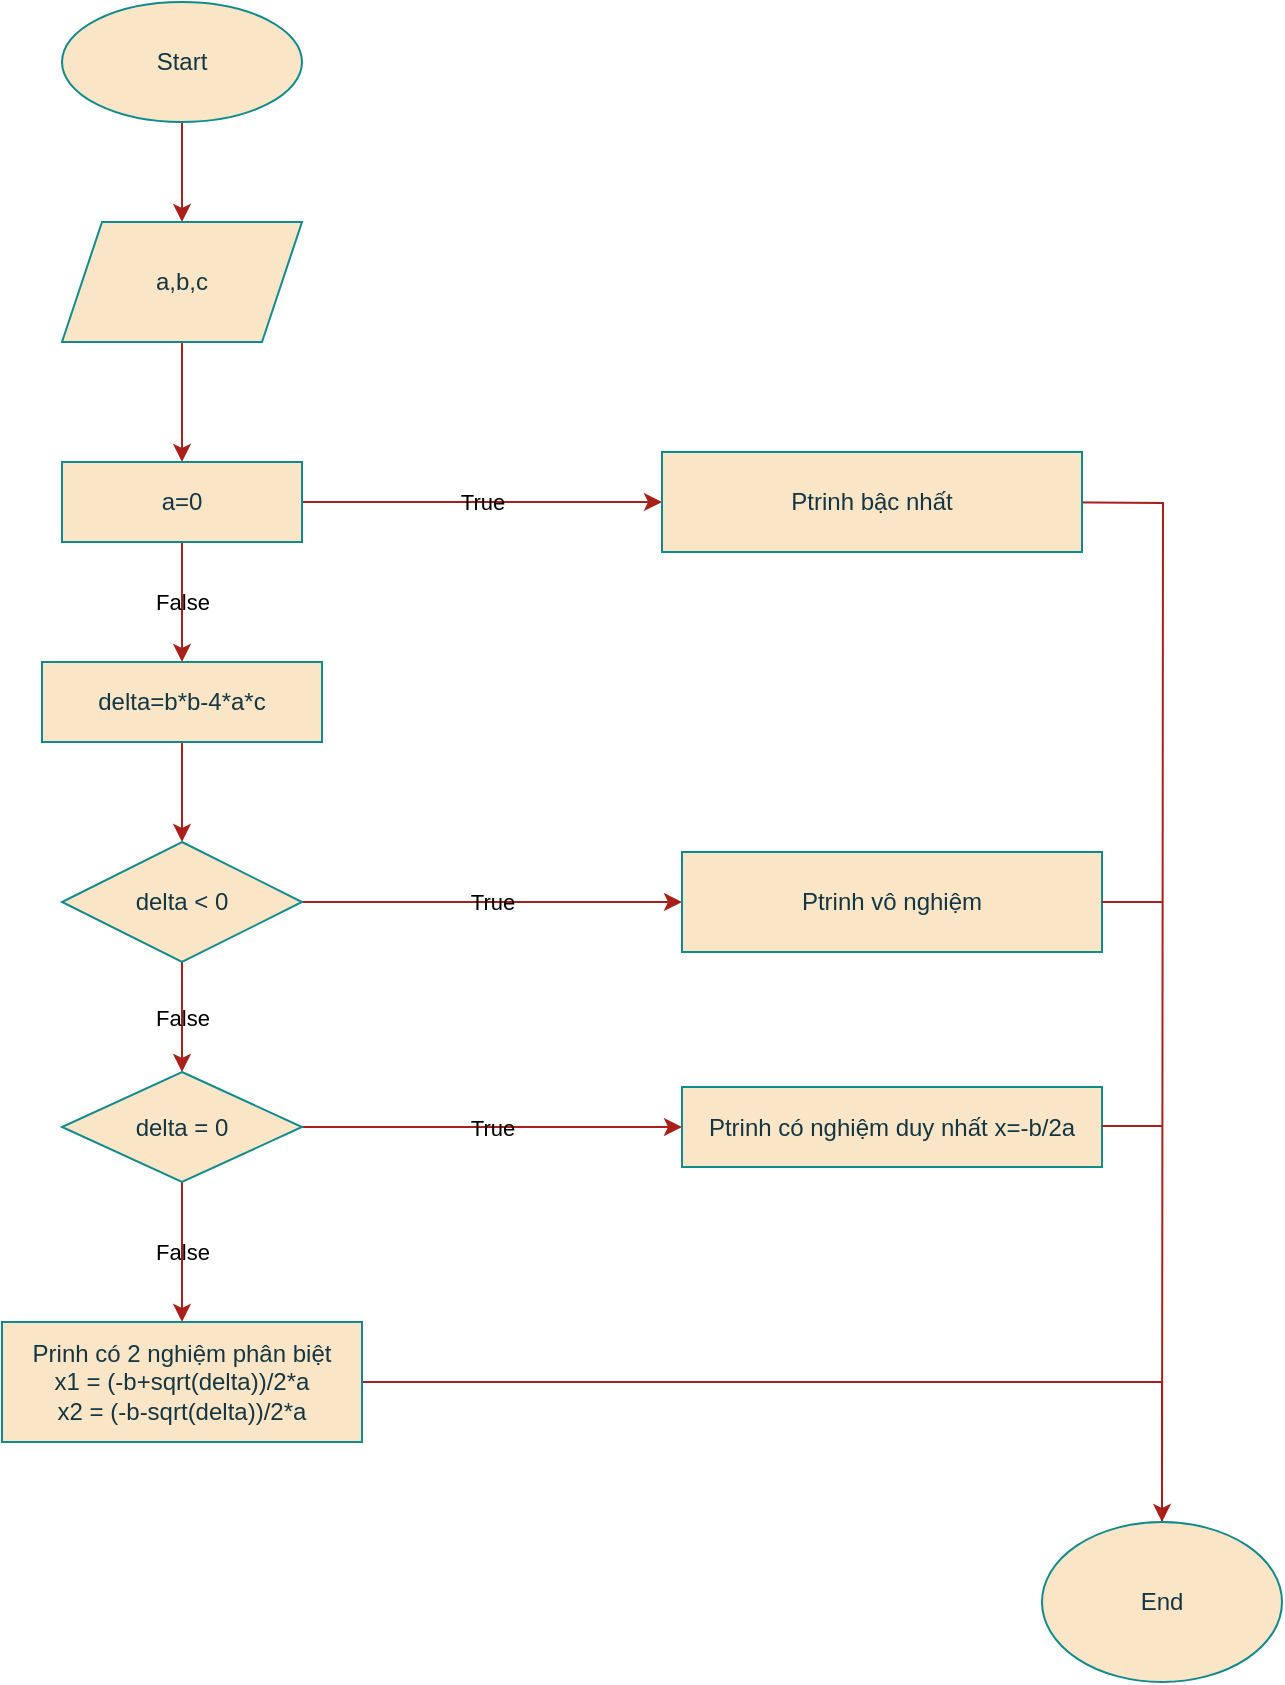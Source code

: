 <mxfile version="22.0.8" type="device">
  <diagram id="C5RBs43oDa-KdzZeNtuy" name="Page-1">
    <mxGraphModel dx="794" dy="480" grid="1" gridSize="10" guides="1" tooltips="1" connect="1" arrows="1" fold="1" page="1" pageScale="1" pageWidth="827" pageHeight="1169" math="0" shadow="0">
      <root>
        <mxCell id="WIyWlLk6GJQsqaUBKTNV-0" />
        <mxCell id="WIyWlLk6GJQsqaUBKTNV-1" parent="WIyWlLk6GJQsqaUBKTNV-0" />
        <mxCell id="IIQTB9HLHV8wHG8E3kd3-2" value="" style="edgeStyle=orthogonalEdgeStyle;rounded=0;orthogonalLoop=1;jettySize=auto;html=1;labelBackgroundColor=none;strokeColor=#A8201A;fontColor=default;" parent="WIyWlLk6GJQsqaUBKTNV-1" source="IIQTB9HLHV8wHG8E3kd3-0" target="IIQTB9HLHV8wHG8E3kd3-1" edge="1">
          <mxGeometry relative="1" as="geometry" />
        </mxCell>
        <mxCell id="IIQTB9HLHV8wHG8E3kd3-0" value="Start" style="ellipse;whiteSpace=wrap;html=1;labelBackgroundColor=none;fillColor=#FAE5C7;strokeColor=#0F8B8D;fontColor=#143642;" parent="WIyWlLk6GJQsqaUBKTNV-1" vertex="1">
          <mxGeometry x="190" y="10" width="120" height="60" as="geometry" />
        </mxCell>
        <mxCell id="IIQTB9HLHV8wHG8E3kd3-4" value="" style="edgeStyle=orthogonalEdgeStyle;rounded=0;orthogonalLoop=1;jettySize=auto;html=1;labelBackgroundColor=none;strokeColor=#A8201A;fontColor=default;" parent="WIyWlLk6GJQsqaUBKTNV-1" source="IIQTB9HLHV8wHG8E3kd3-1" target="IIQTB9HLHV8wHG8E3kd3-3" edge="1">
          <mxGeometry relative="1" as="geometry" />
        </mxCell>
        <mxCell id="IIQTB9HLHV8wHG8E3kd3-1" value="a,b,c" style="shape=parallelogram;perimeter=parallelogramPerimeter;whiteSpace=wrap;html=1;fixedSize=1;labelBackgroundColor=none;fillColor=#FAE5C7;strokeColor=#0F8B8D;fontColor=#143642;" parent="WIyWlLk6GJQsqaUBKTNV-1" vertex="1">
          <mxGeometry x="190" y="120" width="120" height="60" as="geometry" />
        </mxCell>
        <mxCell id="IIQTB9HLHV8wHG8E3kd3-9" value="False" style="edgeStyle=orthogonalEdgeStyle;rounded=0;orthogonalLoop=1;jettySize=auto;html=1;labelBackgroundColor=none;strokeColor=#A8201A;fontColor=default;" parent="WIyWlLk6GJQsqaUBKTNV-1" source="IIQTB9HLHV8wHG8E3kd3-3" target="IIQTB9HLHV8wHG8E3kd3-8" edge="1">
          <mxGeometry relative="1" as="geometry" />
        </mxCell>
        <mxCell id="IIQTB9HLHV8wHG8E3kd3-32" value="True" style="edgeStyle=orthogonalEdgeStyle;rounded=0;orthogonalLoop=1;jettySize=auto;html=1;entryX=0;entryY=0.5;entryDx=0;entryDy=0;labelBackgroundColor=none;strokeColor=#A8201A;fontColor=default;" parent="WIyWlLk6GJQsqaUBKTNV-1" source="IIQTB9HLHV8wHG8E3kd3-3" target="IIQTB9HLHV8wHG8E3kd3-5" edge="1">
          <mxGeometry relative="1" as="geometry">
            <mxPoint x="460" y="260" as="targetPoint" />
          </mxGeometry>
        </mxCell>
        <mxCell id="IIQTB9HLHV8wHG8E3kd3-3" value="a=0" style="rounded=0;whiteSpace=wrap;html=1;labelBackgroundColor=none;fillColor=#FAE5C7;strokeColor=#0F8B8D;fontColor=#143642;" parent="WIyWlLk6GJQsqaUBKTNV-1" vertex="1">
          <mxGeometry x="190" y="240" width="120" height="40" as="geometry" />
        </mxCell>
        <mxCell id="IIQTB9HLHV8wHG8E3kd3-24" style="edgeStyle=orthogonalEdgeStyle;rounded=0;orthogonalLoop=1;jettySize=auto;html=1;labelBackgroundColor=none;strokeColor=#A8201A;fontColor=default;" parent="WIyWlLk6GJQsqaUBKTNV-1" edge="1">
          <mxGeometry relative="1" as="geometry">
            <mxPoint x="740" y="780" as="targetPoint" />
            <mxPoint x="670" y="260" as="sourcePoint" />
          </mxGeometry>
        </mxCell>
        <mxCell id="IIQTB9HLHV8wHG8E3kd3-5" value="Ptrinh bậc nhất" style="rounded=0;whiteSpace=wrap;html=1;labelBackgroundColor=none;fillColor=#FAE5C7;strokeColor=#0F8B8D;fontColor=#143642;" parent="WIyWlLk6GJQsqaUBKTNV-1" vertex="1">
          <mxGeometry x="490" y="235" width="210" height="50" as="geometry" />
        </mxCell>
        <mxCell id="IIQTB9HLHV8wHG8E3kd3-11" value="" style="edgeStyle=orthogonalEdgeStyle;rounded=0;orthogonalLoop=1;jettySize=auto;html=1;labelBackgroundColor=none;strokeColor=#A8201A;fontColor=default;" parent="WIyWlLk6GJQsqaUBKTNV-1" source="IIQTB9HLHV8wHG8E3kd3-8" target="IIQTB9HLHV8wHG8E3kd3-10" edge="1">
          <mxGeometry relative="1" as="geometry" />
        </mxCell>
        <mxCell id="IIQTB9HLHV8wHG8E3kd3-8" value="delta=b*b-4*a*c" style="rounded=0;whiteSpace=wrap;html=1;labelBackgroundColor=none;fillColor=#FAE5C7;strokeColor=#0F8B8D;fontColor=#143642;" parent="WIyWlLk6GJQsqaUBKTNV-1" vertex="1">
          <mxGeometry x="180" y="340" width="140" height="40" as="geometry" />
        </mxCell>
        <mxCell id="IIQTB9HLHV8wHG8E3kd3-13" value="True" style="edgeStyle=orthogonalEdgeStyle;rounded=0;orthogonalLoop=1;jettySize=auto;html=1;entryX=0;entryY=0.5;entryDx=0;entryDy=0;labelBackgroundColor=none;strokeColor=#A8201A;fontColor=default;" parent="WIyWlLk6GJQsqaUBKTNV-1" source="IIQTB9HLHV8wHG8E3kd3-10" target="IIQTB9HLHV8wHG8E3kd3-12" edge="1">
          <mxGeometry relative="1" as="geometry" />
        </mxCell>
        <mxCell id="IIQTB9HLHV8wHG8E3kd3-15" value="False" style="edgeStyle=orthogonalEdgeStyle;rounded=0;orthogonalLoop=1;jettySize=auto;html=1;labelBackgroundColor=none;strokeColor=#A8201A;fontColor=default;" parent="WIyWlLk6GJQsqaUBKTNV-1" source="IIQTB9HLHV8wHG8E3kd3-10" target="IIQTB9HLHV8wHG8E3kd3-14" edge="1">
          <mxGeometry relative="1" as="geometry" />
        </mxCell>
        <mxCell id="IIQTB9HLHV8wHG8E3kd3-10" value="delta &amp;lt; 0" style="rhombus;whiteSpace=wrap;html=1;labelBackgroundColor=none;fillColor=#FAE5C7;strokeColor=#0F8B8D;fontColor=#143642;" parent="WIyWlLk6GJQsqaUBKTNV-1" vertex="1">
          <mxGeometry x="190" y="430" width="120" height="60" as="geometry" />
        </mxCell>
        <mxCell id="IIQTB9HLHV8wHG8E3kd3-12" value="Ptrinh vô nghiệm" style="rounded=0;whiteSpace=wrap;html=1;labelBackgroundColor=none;fillColor=#FAE5C7;strokeColor=#0F8B8D;fontColor=#143642;" parent="WIyWlLk6GJQsqaUBKTNV-1" vertex="1">
          <mxGeometry x="500" y="435" width="210" height="50" as="geometry" />
        </mxCell>
        <mxCell id="IIQTB9HLHV8wHG8E3kd3-17" value="True" style="edgeStyle=orthogonalEdgeStyle;rounded=0;orthogonalLoop=1;jettySize=auto;html=1;entryX=0;entryY=0.5;entryDx=0;entryDy=0;labelBackgroundColor=none;strokeColor=#A8201A;fontColor=default;" parent="WIyWlLk6GJQsqaUBKTNV-1" source="IIQTB9HLHV8wHG8E3kd3-14" target="IIQTB9HLHV8wHG8E3kd3-16" edge="1">
          <mxGeometry relative="1" as="geometry" />
        </mxCell>
        <mxCell id="IIQTB9HLHV8wHG8E3kd3-19" value="False" style="edgeStyle=orthogonalEdgeStyle;rounded=0;orthogonalLoop=1;jettySize=auto;html=1;labelBackgroundColor=none;strokeColor=#A8201A;fontColor=default;" parent="WIyWlLk6GJQsqaUBKTNV-1" source="IIQTB9HLHV8wHG8E3kd3-14" target="IIQTB9HLHV8wHG8E3kd3-18" edge="1">
          <mxGeometry relative="1" as="geometry" />
        </mxCell>
        <mxCell id="IIQTB9HLHV8wHG8E3kd3-14" value="delta = 0" style="rhombus;whiteSpace=wrap;html=1;labelBackgroundColor=none;fillColor=#FAE5C7;strokeColor=#0F8B8D;fontColor=#143642;" parent="WIyWlLk6GJQsqaUBKTNV-1" vertex="1">
          <mxGeometry x="190" y="545" width="120" height="55" as="geometry" />
        </mxCell>
        <mxCell id="IIQTB9HLHV8wHG8E3kd3-16" value="Ptrinh có nghiệm duy nhất x=-b/2a" style="rounded=0;whiteSpace=wrap;html=1;labelBackgroundColor=none;fillColor=#FAE5C7;strokeColor=#0F8B8D;fontColor=#143642;" parent="WIyWlLk6GJQsqaUBKTNV-1" vertex="1">
          <mxGeometry x="500" y="552.5" width="210" height="40" as="geometry" />
        </mxCell>
        <mxCell id="IIQTB9HLHV8wHG8E3kd3-21" value="" style="edgeStyle=orthogonalEdgeStyle;rounded=0;orthogonalLoop=1;jettySize=auto;html=1;labelBackgroundColor=none;strokeColor=#A8201A;fontColor=default;" parent="WIyWlLk6GJQsqaUBKTNV-1" source="IIQTB9HLHV8wHG8E3kd3-18" target="IIQTB9HLHV8wHG8E3kd3-20" edge="1">
          <mxGeometry relative="1" as="geometry" />
        </mxCell>
        <mxCell id="IIQTB9HLHV8wHG8E3kd3-18" value="Prinh có 2 nghiệm phân biệt&lt;br&gt;x1 = (-b+sqrt(delta))/2*a&lt;br&gt;x2 = (-b-sqrt(delta))/2*a" style="rounded=0;whiteSpace=wrap;html=1;labelBackgroundColor=none;fillColor=#FAE5C7;strokeColor=#0F8B8D;fontColor=#143642;" parent="WIyWlLk6GJQsqaUBKTNV-1" vertex="1">
          <mxGeometry x="160" y="670" width="180" height="60" as="geometry" />
        </mxCell>
        <mxCell id="IIQTB9HLHV8wHG8E3kd3-20" value="End" style="ellipse;whiteSpace=wrap;html=1;labelBackgroundColor=none;fillColor=#FAE5C7;strokeColor=#0F8B8D;fontColor=#143642;" parent="WIyWlLk6GJQsqaUBKTNV-1" vertex="1">
          <mxGeometry x="680" y="770" width="120" height="80" as="geometry" />
        </mxCell>
        <mxCell id="IIQTB9HLHV8wHG8E3kd3-30" value="" style="endArrow=none;html=1;rounded=0;labelBackgroundColor=none;strokeColor=#A8201A;fontColor=default;" parent="WIyWlLk6GJQsqaUBKTNV-1" edge="1">
          <mxGeometry width="50" height="50" relative="1" as="geometry">
            <mxPoint x="710" y="572" as="sourcePoint" />
            <mxPoint x="740" y="572" as="targetPoint" />
          </mxGeometry>
        </mxCell>
        <mxCell id="IIQTB9HLHV8wHG8E3kd3-31" value="" style="endArrow=none;html=1;rounded=0;labelBackgroundColor=none;strokeColor=#A8201A;fontColor=default;" parent="WIyWlLk6GJQsqaUBKTNV-1" edge="1">
          <mxGeometry width="50" height="50" relative="1" as="geometry">
            <mxPoint x="710" y="460" as="sourcePoint" />
            <mxPoint x="740" y="460" as="targetPoint" />
          </mxGeometry>
        </mxCell>
      </root>
    </mxGraphModel>
  </diagram>
</mxfile>
